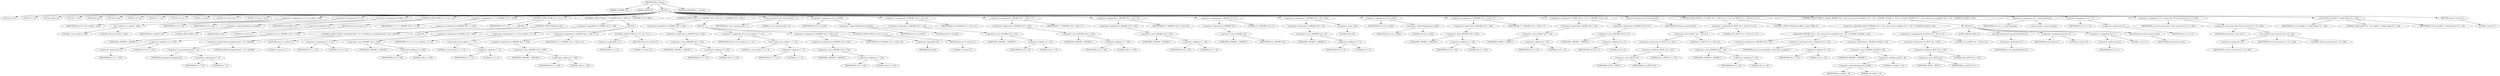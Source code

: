 digraph tftp_connect {  
"1000113" [label = "(METHOD,tftp_connect)" ]
"1000114" [label = "(PARAM,_DWORD *a1)" ]
"1000115" [label = "(PARAM,_BYTE *a2)" ]
"1000116" [label = "(BLOCK,,)" ]
"1000117" [label = "(LOCAL,v4: int)" ]
"1000118" [label = "(LOCAL,v5: int)" ]
"1000119" [label = "(LOCAL,result: int)" ]
"1000120" [label = "(LOCAL,v7: int)" ]
"1000121" [label = "(LOCAL,v8: int)" ]
"1000122" [label = "(LOCAL,v9: int)" ]
"1000123" [label = "(LOCAL,v10: int)" ]
"1000124" [label = "(LOCAL,v11: int)" ]
"1000125" [label = "(LOCAL,v12: int *)" ]
"1000126" [label = "(LOCAL,v13: int)" ]
"1000127" [label = "(LOCAL,v14: const char *)" ]
"1000128" [label = "(LOCAL,v15: char [ 128 ])" ]
"1000129" [label = "(<operator>.assignment,v4 = Curl_ccalloc(1, 336))" ]
"1000130" [label = "(IDENTIFIER,v4,v4 = Curl_ccalloc(1, 336))" ]
"1000131" [label = "(Curl_ccalloc,Curl_ccalloc(1, 336))" ]
"1000132" [label = "(LITERAL,1,Curl_ccalloc(1, 336))" ]
"1000133" [label = "(LITERAL,336,Curl_ccalloc(1, 336))" ]
"1000134" [label = "(<operator>.assignment,v5 = v4)" ]
"1000135" [label = "(IDENTIFIER,v5,v5 = v4)" ]
"1000136" [label = "(IDENTIFIER,v4,v5 = v4)" ]
"1000137" [label = "(<operator>.assignment,a1[188] = v4)" ]
"1000138" [label = "(<operator>.indirectIndexAccess,a1[188])" ]
"1000139" [label = "(IDENTIFIER,a1,a1[188] = v4)" ]
"1000140" [label = "(LITERAL,188,a1[188] = v4)" ]
"1000141" [label = "(IDENTIFIER,v4,a1[188] = v4)" ]
"1000142" [label = "(CONTROL_STRUCTURE,if ( !v4 ),if ( !v4 ))" ]
"1000143" [label = "(<operator>.logicalNot,!v4)" ]
"1000144" [label = "(IDENTIFIER,v4,!v4)" ]
"1000145" [label = "(RETURN,return 27;,return 27;)" ]
"1000146" [label = "(LITERAL,27,return 27;)" ]
"1000147" [label = "(<operator>.assignment,v7 = *(_DWORD *)(*a1 + 1576))" ]
"1000148" [label = "(IDENTIFIER,v7,v7 = *(_DWORD *)(*a1 + 1576))" ]
"1000149" [label = "(<operator>.indirection,*(_DWORD *)(*a1 + 1576))" ]
"1000150" [label = "(<operator>.cast,(_DWORD *)(*a1 + 1576))" ]
"1000151" [label = "(UNKNOWN,_DWORD *,_DWORD *)" ]
"1000152" [label = "(<operator>.addition,*a1 + 1576)" ]
"1000153" [label = "(<operator>.indirection,*a1)" ]
"1000154" [label = "(IDENTIFIER,a1,*a1 + 1576)" ]
"1000155" [label = "(LITERAL,1576,*a1 + 1576)" ]
"1000156" [label = "(CONTROL_STRUCTURE,if ( v7 ),if ( v7 ))" ]
"1000157" [label = "(IDENTIFIER,v7,if ( v7 ))" ]
"1000158" [label = "(BLOCK,,)" ]
"1000159" [label = "(CONTROL_STRUCTURE,if ( (unsigned int)(v7 - 8) > 0xFFB0 ),if ( (unsigned int)(v7 - 8) > 0xFFB0 ))" ]
"1000160" [label = "(<operator>.greaterThan,(unsigned int)(v7 - 8) > 0xFFB0)" ]
"1000161" [label = "(<operator>.cast,(unsigned int)(v7 - 8))" ]
"1000162" [label = "(UNKNOWN,unsigned int,unsigned int)" ]
"1000163" [label = "(<operator>.subtraction,v7 - 8)" ]
"1000164" [label = "(IDENTIFIER,v7,v7 - 8)" ]
"1000165" [label = "(LITERAL,8,v7 - 8)" ]
"1000166" [label = "(LITERAL,0xFFB0,(unsigned int)(v7 - 8) > 0xFFB0)" ]
"1000167" [label = "(RETURN,return 71;,return 71;)" ]
"1000168" [label = "(LITERAL,71,return 71;)" ]
"1000169" [label = "(CONTROL_STRUCTURE,else,else)" ]
"1000170" [label = "(BLOCK,,)" ]
"1000171" [label = "(<operator>.assignment,v7 = 512)" ]
"1000172" [label = "(IDENTIFIER,v7,v7 = 512)" ]
"1000173" [label = "(LITERAL,512,v7 = 512)" ]
"1000174" [label = "(CONTROL_STRUCTURE,if ( !*(_DWORD *)(v4 + 328) ),if ( !*(_DWORD *)(v4 + 328) ))" ]
"1000175" [label = "(<operator>.logicalNot,!*(_DWORD *)(v4 + 328))" ]
"1000176" [label = "(<operator>.indirection,*(_DWORD *)(v4 + 328))" ]
"1000177" [label = "(<operator>.cast,(_DWORD *)(v4 + 328))" ]
"1000178" [label = "(UNKNOWN,_DWORD *,_DWORD *)" ]
"1000179" [label = "(<operator>.addition,v4 + 328)" ]
"1000180" [label = "(IDENTIFIER,v4,v4 + 328)" ]
"1000181" [label = "(LITERAL,328,v4 + 328)" ]
"1000182" [label = "(BLOCK,,)" ]
"1000183" [label = "(<operator>.assignment,v11 = Curl_ccalloc(1, v7 + 4))" ]
"1000184" [label = "(IDENTIFIER,v11,v11 = Curl_ccalloc(1, v7 + 4))" ]
"1000185" [label = "(Curl_ccalloc,Curl_ccalloc(1, v7 + 4))" ]
"1000186" [label = "(LITERAL,1,Curl_ccalloc(1, v7 + 4))" ]
"1000187" [label = "(<operator>.addition,v7 + 4)" ]
"1000188" [label = "(IDENTIFIER,v7,v7 + 4)" ]
"1000189" [label = "(LITERAL,4,v7 + 4)" ]
"1000190" [label = "(<operator>.assignment,*(_DWORD *)(v5 + 328) = v11)" ]
"1000191" [label = "(<operator>.indirection,*(_DWORD *)(v5 + 328))" ]
"1000192" [label = "(<operator>.cast,(_DWORD *)(v5 + 328))" ]
"1000193" [label = "(UNKNOWN,_DWORD *,_DWORD *)" ]
"1000194" [label = "(<operator>.addition,v5 + 328)" ]
"1000195" [label = "(IDENTIFIER,v5,v5 + 328)" ]
"1000196" [label = "(LITERAL,328,v5 + 328)" ]
"1000197" [label = "(IDENTIFIER,v11,*(_DWORD *)(v5 + 328) = v11)" ]
"1000198" [label = "(CONTROL_STRUCTURE,if ( !v11 ),if ( !v11 ))" ]
"1000199" [label = "(<operator>.logicalNot,!v11)" ]
"1000200" [label = "(IDENTIFIER,v11,!v11)" ]
"1000201" [label = "(RETURN,return 27;,return 27;)" ]
"1000202" [label = "(LITERAL,27,return 27;)" ]
"1000203" [label = "(CONTROL_STRUCTURE,if ( !*(_DWORD *)(v5 + 332) ),if ( !*(_DWORD *)(v5 + 332) ))" ]
"1000204" [label = "(<operator>.logicalNot,!*(_DWORD *)(v5 + 332))" ]
"1000205" [label = "(<operator>.indirection,*(_DWORD *)(v5 + 332))" ]
"1000206" [label = "(<operator>.cast,(_DWORD *)(v5 + 332))" ]
"1000207" [label = "(UNKNOWN,_DWORD *,_DWORD *)" ]
"1000208" [label = "(<operator>.addition,v5 + 332)" ]
"1000209" [label = "(IDENTIFIER,v5,v5 + 332)" ]
"1000210" [label = "(LITERAL,332,v5 + 332)" ]
"1000211" [label = "(BLOCK,,)" ]
"1000212" [label = "(<operator>.assignment,v8 = Curl_ccalloc(1, v7 + 4))" ]
"1000213" [label = "(IDENTIFIER,v8,v8 = Curl_ccalloc(1, v7 + 4))" ]
"1000214" [label = "(Curl_ccalloc,Curl_ccalloc(1, v7 + 4))" ]
"1000215" [label = "(LITERAL,1,Curl_ccalloc(1, v7 + 4))" ]
"1000216" [label = "(<operator>.addition,v7 + 4)" ]
"1000217" [label = "(IDENTIFIER,v7,v7 + 4)" ]
"1000218" [label = "(LITERAL,4,v7 + 4)" ]
"1000219" [label = "(<operator>.assignment,*(_DWORD *)(v5 + 332) = v8)" ]
"1000220" [label = "(<operator>.indirection,*(_DWORD *)(v5 + 332))" ]
"1000221" [label = "(<operator>.cast,(_DWORD *)(v5 + 332))" ]
"1000222" [label = "(UNKNOWN,_DWORD *,_DWORD *)" ]
"1000223" [label = "(<operator>.addition,v5 + 332)" ]
"1000224" [label = "(IDENTIFIER,v5,v5 + 332)" ]
"1000225" [label = "(LITERAL,332,v5 + 332)" ]
"1000226" [label = "(IDENTIFIER,v8,*(_DWORD *)(v5 + 332) = v8)" ]
"1000227" [label = "(CONTROL_STRUCTURE,if ( !v8 ),if ( !v8 ))" ]
"1000228" [label = "(<operator>.logicalNot,!v8)" ]
"1000229" [label = "(IDENTIFIER,v8,!v8)" ]
"1000230" [label = "(RETURN,return 27;,return 27;)" ]
"1000231" [label = "(LITERAL,27,return 27;)" ]
"1000232" [label = "(Curl_conncontrol,Curl_conncontrol(a1, 1))" ]
"1000233" [label = "(IDENTIFIER,a1,Curl_conncontrol(a1, 1))" ]
"1000234" [label = "(LITERAL,1,Curl_conncontrol(a1, 1))" ]
"1000235" [label = "(<operator>.assignment,v9 = a1[105])" ]
"1000236" [label = "(IDENTIFIER,v9,v9 = a1[105])" ]
"1000237" [label = "(<operator>.indirectIndexAccess,a1[105])" ]
"1000238" [label = "(IDENTIFIER,a1,v9 = a1[105])" ]
"1000239" [label = "(LITERAL,105,v9 = a1[105])" ]
"1000240" [label = "(<operator>.assignment,*(_DWORD *)(v5 + 16) = a1)" ]
"1000241" [label = "(<operator>.indirection,*(_DWORD *)(v5 + 16))" ]
"1000242" [label = "(<operator>.cast,(_DWORD *)(v5 + 16))" ]
"1000243" [label = "(UNKNOWN,_DWORD *,_DWORD *)" ]
"1000244" [label = "(<operator>.addition,v5 + 16)" ]
"1000245" [label = "(IDENTIFIER,v5,v5 + 16)" ]
"1000246" [label = "(LITERAL,16,v5 + 16)" ]
"1000247" [label = "(IDENTIFIER,a1,*(_DWORD *)(v5 + 16) = a1)" ]
"1000248" [label = "(<operator>.assignment,*(_DWORD *)(v5 + 320) = v7)" ]
"1000249" [label = "(<operator>.indirection,*(_DWORD *)(v5 + 320))" ]
"1000250" [label = "(<operator>.cast,(_DWORD *)(v5 + 320))" ]
"1000251" [label = "(UNKNOWN,_DWORD *,_DWORD *)" ]
"1000252" [label = "(<operator>.addition,v5 + 320)" ]
"1000253" [label = "(IDENTIFIER,v5,v5 + 320)" ]
"1000254" [label = "(LITERAL,320,v5 + 320)" ]
"1000255" [label = "(IDENTIFIER,v7,*(_DWORD *)(v5 + 320) = v7)" ]
"1000256" [label = "(<operator>.assignment,*(_DWORD *)(v5 + 20) = v9)" ]
"1000257" [label = "(<operator>.indirection,*(_DWORD *)(v5 + 20))" ]
"1000258" [label = "(<operator>.cast,(_DWORD *)(v5 + 20))" ]
"1000259" [label = "(UNKNOWN,_DWORD *,_DWORD *)" ]
"1000260" [label = "(<operator>.addition,v5 + 20)" ]
"1000261" [label = "(IDENTIFIER,v5,v5 + 20)" ]
"1000262" [label = "(LITERAL,20,v5 + 20)" ]
"1000263" [label = "(IDENTIFIER,v9,*(_DWORD *)(v5 + 20) = v9)" ]
"1000264" [label = "(<operator>.assignment,*(_DWORD *)v5 = 0)" ]
"1000265" [label = "(<operator>.indirection,*(_DWORD *)v5)" ]
"1000266" [label = "(<operator>.cast,(_DWORD *)v5)" ]
"1000267" [label = "(UNKNOWN,_DWORD *,_DWORD *)" ]
"1000268" [label = "(IDENTIFIER,v5,(_DWORD *)v5)" ]
"1000269" [label = "(LITERAL,0,*(_DWORD *)v5 = 0)" ]
"1000270" [label = "(<operator>.assignment,*(_DWORD *)(v5 + 8) = -100)" ]
"1000271" [label = "(<operator>.indirection,*(_DWORD *)(v5 + 8))" ]
"1000272" [label = "(<operator>.cast,(_DWORD *)(v5 + 8))" ]
"1000273" [label = "(UNKNOWN,_DWORD *,_DWORD *)" ]
"1000274" [label = "(<operator>.addition,v5 + 8)" ]
"1000275" [label = "(IDENTIFIER,v5,v5 + 8)" ]
"1000276" [label = "(LITERAL,8,v5 + 8)" ]
"1000277" [label = "(<operator>.minus,-100)" ]
"1000278" [label = "(LITERAL,100,-100)" ]
"1000279" [label = "(<operator>.assignment,v10 = a1[20])" ]
"1000280" [label = "(IDENTIFIER,v10,v10 = a1[20])" ]
"1000281" [label = "(<operator>.indirectIndexAccess,a1[20])" ]
"1000282" [label = "(IDENTIFIER,a1,v10 = a1[20])" ]
"1000283" [label = "(LITERAL,20,v10 = a1[20])" ]
"1000284" [label = "(<operator>.assignment,*(_DWORD *)(v5 + 324) = v7)" ]
"1000285" [label = "(<operator>.indirection,*(_DWORD *)(v5 + 324))" ]
"1000286" [label = "(<operator>.cast,(_DWORD *)(v5 + 324))" ]
"1000287" [label = "(UNKNOWN,_DWORD *,_DWORD *)" ]
"1000288" [label = "(<operator>.addition,v5 + 324)" ]
"1000289" [label = "(IDENTIFIER,v5,v5 + 324)" ]
"1000290" [label = "(LITERAL,324,v5 + 324)" ]
"1000291" [label = "(IDENTIFIER,v7,*(_DWORD *)(v5 + 324) = v7)" ]
"1000292" [label = "(<operator>.assignment,*(_WORD *)(v5 + 52) = *(_DWORD *)(v10 + 4))" ]
"1000293" [label = "(<operator>.indirection,*(_WORD *)(v5 + 52))" ]
"1000294" [label = "(<operator>.cast,(_WORD *)(v5 + 52))" ]
"1000295" [label = "(UNKNOWN,_WORD *,_WORD *)" ]
"1000296" [label = "(<operator>.addition,v5 + 52)" ]
"1000297" [label = "(IDENTIFIER,v5,v5 + 52)" ]
"1000298" [label = "(LITERAL,52,v5 + 52)" ]
"1000299" [label = "(<operator>.indirection,*(_DWORD *)(v10 + 4))" ]
"1000300" [label = "(<operator>.cast,(_DWORD *)(v10 + 4))" ]
"1000301" [label = "(UNKNOWN,_DWORD *,_DWORD *)" ]
"1000302" [label = "(<operator>.addition,v10 + 4)" ]
"1000303" [label = "(IDENTIFIER,v10,v10 + 4)" ]
"1000304" [label = "(LITERAL,4,v10 + 4)" ]
"1000305" [label = "(tftp_set_timeouts,tftp_set_timeouts(v5))" ]
"1000306" [label = "(IDENTIFIER,v5,tftp_set_timeouts(v5))" ]
"1000307" [label = "(CONTROL_STRUCTURE,if ( (*((_BYTE *)a1 + 591) & 2) != 0 ),if ( (*((_BYTE *)a1 + 591) & 2) != 0 ))" ]
"1000308" [label = "(<operator>.notEquals,(*((_BYTE *)a1 + 591) & 2) != 0)" ]
"1000309" [label = "(<operator>.and,*((_BYTE *)a1 + 591) & 2)" ]
"1000310" [label = "(<operator>.indirection,*((_BYTE *)a1 + 591))" ]
"1000311" [label = "(<operator>.addition,(_BYTE *)a1 + 591)" ]
"1000312" [label = "(<operator>.cast,(_BYTE *)a1)" ]
"1000313" [label = "(UNKNOWN,_BYTE *,_BYTE *)" ]
"1000314" [label = "(IDENTIFIER,a1,(_BYTE *)a1)" ]
"1000315" [label = "(LITERAL,591,(_BYTE *)a1 + 591)" ]
"1000316" [label = "(LITERAL,2,*((_BYTE *)a1 + 591) & 2)" ]
"1000317" [label = "(LITERAL,0,(*((_BYTE *)a1 + 591) & 2) != 0)" ]
"1000318" [label = "(CONTROL_STRUCTURE,goto LABEL_9;,goto LABEL_9;)" ]
"1000319" [label = "(CONTROL_STRUCTURE,if ( !bind(*(_DWORD *)(v5 + 20), (const struct sockaddr *)(v5 + 52), *(_DWORD *)(a1[20] + 16)) ),if ( !bind(*(_DWORD *)(v5 + 20), (const struct sockaddr *)(v5 + 52), *(_DWORD *)(a1[20] + 16)) ))" ]
"1000320" [label = "(<operator>.logicalNot,!bind(*(_DWORD *)(v5 + 20), (const struct sockaddr *)(v5 + 52), *(_DWORD *)(a1[20] + 16)))" ]
"1000321" [label = "(bind,bind(*(_DWORD *)(v5 + 20), (const struct sockaddr *)(v5 + 52), *(_DWORD *)(a1[20] + 16)))" ]
"1000322" [label = "(<operator>.indirection,*(_DWORD *)(v5 + 20))" ]
"1000323" [label = "(<operator>.cast,(_DWORD *)(v5 + 20))" ]
"1000324" [label = "(UNKNOWN,_DWORD *,_DWORD *)" ]
"1000325" [label = "(<operator>.addition,v5 + 20)" ]
"1000326" [label = "(IDENTIFIER,v5,v5 + 20)" ]
"1000327" [label = "(LITERAL,20,v5 + 20)" ]
"1000328" [label = "(<operator>.cast,(const struct sockaddr *)(v5 + 52))" ]
"1000329" [label = "(UNKNOWN,const struct sockaddr *,const struct sockaddr *)" ]
"1000330" [label = "(<operator>.addition,v5 + 52)" ]
"1000331" [label = "(IDENTIFIER,v5,v5 + 52)" ]
"1000332" [label = "(LITERAL,52,v5 + 52)" ]
"1000333" [label = "(<operator>.indirection,*(_DWORD *)(a1[20] + 16))" ]
"1000334" [label = "(<operator>.cast,(_DWORD *)(a1[20] + 16))" ]
"1000335" [label = "(UNKNOWN,_DWORD *,_DWORD *)" ]
"1000336" [label = "(<operator>.addition,a1[20] + 16)" ]
"1000337" [label = "(<operator>.indirectIndexAccess,a1[20])" ]
"1000338" [label = "(IDENTIFIER,a1,a1[20] + 16)" ]
"1000339" [label = "(LITERAL,20,a1[20] + 16)" ]
"1000340" [label = "(LITERAL,16,a1[20] + 16)" ]
"1000341" [label = "(BLOCK,,)" ]
"1000342" [label = "(<operators>.assignmentOr,*((_BYTE *)a1 + 591) |= 2u)" ]
"1000343" [label = "(<operator>.indirection,*((_BYTE *)a1 + 591))" ]
"1000344" [label = "(<operator>.addition,(_BYTE *)a1 + 591)" ]
"1000345" [label = "(<operator>.cast,(_BYTE *)a1)" ]
"1000346" [label = "(UNKNOWN,_BYTE *,_BYTE *)" ]
"1000347" [label = "(IDENTIFIER,a1,(_BYTE *)a1)" ]
"1000348" [label = "(LITERAL,591,(_BYTE *)a1 + 591)" ]
"1000349" [label = "(LITERAL,2u,*((_BYTE *)a1 + 591) |= 2u)" ]
"1000350" [label = "(JUMP_TARGET,LABEL_9)" ]
"1000351" [label = "(Curl_pgrsStartNow,Curl_pgrsStartNow(*a1))" ]
"1000352" [label = "(<operator>.indirection,*a1)" ]
"1000353" [label = "(IDENTIFIER,a1,Curl_pgrsStartNow(*a1))" ]
"1000354" [label = "(<operator>.assignment,result = 0)" ]
"1000355" [label = "(IDENTIFIER,result,result = 0)" ]
"1000356" [label = "(LITERAL,0,result = 0)" ]
"1000357" [label = "(<operator>.assignment,*a2 = 1)" ]
"1000358" [label = "(<operator>.indirection,*a2)" ]
"1000359" [label = "(IDENTIFIER,a2,*a2 = 1)" ]
"1000360" [label = "(LITERAL,1,*a2 = 1)" ]
"1000361" [label = "(RETURN,return result;,return result;)" ]
"1000362" [label = "(IDENTIFIER,result,return result;)" ]
"1000363" [label = "(<operator>.assignment,v12 = _errno_location())" ]
"1000364" [label = "(IDENTIFIER,v12,v12 = _errno_location())" ]
"1000365" [label = "(_errno_location,_errno_location())" ]
"1000366" [label = "(<operator>.assignment,v13 = *a1)" ]
"1000367" [label = "(IDENTIFIER,v13,v13 = *a1)" ]
"1000368" [label = "(<operator>.indirection,*a1)" ]
"1000369" [label = "(IDENTIFIER,a1,v13 = *a1)" ]
"1000370" [label = "(<operator>.assignment,v14 = (const char *)Curl_strerror(*v12, v15, 128))" ]
"1000371" [label = "(IDENTIFIER,v14,v14 = (const char *)Curl_strerror(*v12, v15, 128))" ]
"1000372" [label = "(<operator>.cast,(const char *)Curl_strerror(*v12, v15, 128))" ]
"1000373" [label = "(UNKNOWN,const char *,const char *)" ]
"1000374" [label = "(Curl_strerror,Curl_strerror(*v12, v15, 128))" ]
"1000375" [label = "(<operator>.indirection,*v12)" ]
"1000376" [label = "(IDENTIFIER,v12,Curl_strerror(*v12, v15, 128))" ]
"1000377" [label = "(IDENTIFIER,v15,Curl_strerror(*v12, v15, 128))" ]
"1000378" [label = "(LITERAL,128,Curl_strerror(*v12, v15, 128))" ]
"1000379" [label = "(Curl_failf,Curl_failf(v13, \"bind() failed; %s\", v14))" ]
"1000380" [label = "(IDENTIFIER,v13,Curl_failf(v13, \"bind() failed; %s\", v14))" ]
"1000381" [label = "(LITERAL,\"bind() failed; %s\",Curl_failf(v13, \"bind() failed; %s\", v14))" ]
"1000382" [label = "(IDENTIFIER,v14,Curl_failf(v13, \"bind() failed; %s\", v14))" ]
"1000383" [label = "(RETURN,return 7;,return 7;)" ]
"1000384" [label = "(LITERAL,7,return 7;)" ]
"1000385" [label = "(METHOD_RETURN,int __fastcall)" ]
  "1000113" -> "1000114" 
  "1000113" -> "1000115" 
  "1000113" -> "1000116" 
  "1000113" -> "1000385" 
  "1000116" -> "1000117" 
  "1000116" -> "1000118" 
  "1000116" -> "1000119" 
  "1000116" -> "1000120" 
  "1000116" -> "1000121" 
  "1000116" -> "1000122" 
  "1000116" -> "1000123" 
  "1000116" -> "1000124" 
  "1000116" -> "1000125" 
  "1000116" -> "1000126" 
  "1000116" -> "1000127" 
  "1000116" -> "1000128" 
  "1000116" -> "1000129" 
  "1000116" -> "1000134" 
  "1000116" -> "1000137" 
  "1000116" -> "1000142" 
  "1000116" -> "1000147" 
  "1000116" -> "1000156" 
  "1000116" -> "1000174" 
  "1000116" -> "1000203" 
  "1000116" -> "1000232" 
  "1000116" -> "1000235" 
  "1000116" -> "1000240" 
  "1000116" -> "1000248" 
  "1000116" -> "1000256" 
  "1000116" -> "1000264" 
  "1000116" -> "1000270" 
  "1000116" -> "1000279" 
  "1000116" -> "1000284" 
  "1000116" -> "1000292" 
  "1000116" -> "1000305" 
  "1000116" -> "1000307" 
  "1000116" -> "1000319" 
  "1000116" -> "1000363" 
  "1000116" -> "1000366" 
  "1000116" -> "1000370" 
  "1000116" -> "1000379" 
  "1000116" -> "1000383" 
  "1000129" -> "1000130" 
  "1000129" -> "1000131" 
  "1000131" -> "1000132" 
  "1000131" -> "1000133" 
  "1000134" -> "1000135" 
  "1000134" -> "1000136" 
  "1000137" -> "1000138" 
  "1000137" -> "1000141" 
  "1000138" -> "1000139" 
  "1000138" -> "1000140" 
  "1000142" -> "1000143" 
  "1000142" -> "1000145" 
  "1000143" -> "1000144" 
  "1000145" -> "1000146" 
  "1000147" -> "1000148" 
  "1000147" -> "1000149" 
  "1000149" -> "1000150" 
  "1000150" -> "1000151" 
  "1000150" -> "1000152" 
  "1000152" -> "1000153" 
  "1000152" -> "1000155" 
  "1000153" -> "1000154" 
  "1000156" -> "1000157" 
  "1000156" -> "1000158" 
  "1000156" -> "1000169" 
  "1000158" -> "1000159" 
  "1000159" -> "1000160" 
  "1000159" -> "1000167" 
  "1000160" -> "1000161" 
  "1000160" -> "1000166" 
  "1000161" -> "1000162" 
  "1000161" -> "1000163" 
  "1000163" -> "1000164" 
  "1000163" -> "1000165" 
  "1000167" -> "1000168" 
  "1000169" -> "1000170" 
  "1000170" -> "1000171" 
  "1000171" -> "1000172" 
  "1000171" -> "1000173" 
  "1000174" -> "1000175" 
  "1000174" -> "1000182" 
  "1000175" -> "1000176" 
  "1000176" -> "1000177" 
  "1000177" -> "1000178" 
  "1000177" -> "1000179" 
  "1000179" -> "1000180" 
  "1000179" -> "1000181" 
  "1000182" -> "1000183" 
  "1000182" -> "1000190" 
  "1000182" -> "1000198" 
  "1000183" -> "1000184" 
  "1000183" -> "1000185" 
  "1000185" -> "1000186" 
  "1000185" -> "1000187" 
  "1000187" -> "1000188" 
  "1000187" -> "1000189" 
  "1000190" -> "1000191" 
  "1000190" -> "1000197" 
  "1000191" -> "1000192" 
  "1000192" -> "1000193" 
  "1000192" -> "1000194" 
  "1000194" -> "1000195" 
  "1000194" -> "1000196" 
  "1000198" -> "1000199" 
  "1000198" -> "1000201" 
  "1000199" -> "1000200" 
  "1000201" -> "1000202" 
  "1000203" -> "1000204" 
  "1000203" -> "1000211" 
  "1000204" -> "1000205" 
  "1000205" -> "1000206" 
  "1000206" -> "1000207" 
  "1000206" -> "1000208" 
  "1000208" -> "1000209" 
  "1000208" -> "1000210" 
  "1000211" -> "1000212" 
  "1000211" -> "1000219" 
  "1000211" -> "1000227" 
  "1000212" -> "1000213" 
  "1000212" -> "1000214" 
  "1000214" -> "1000215" 
  "1000214" -> "1000216" 
  "1000216" -> "1000217" 
  "1000216" -> "1000218" 
  "1000219" -> "1000220" 
  "1000219" -> "1000226" 
  "1000220" -> "1000221" 
  "1000221" -> "1000222" 
  "1000221" -> "1000223" 
  "1000223" -> "1000224" 
  "1000223" -> "1000225" 
  "1000227" -> "1000228" 
  "1000227" -> "1000230" 
  "1000228" -> "1000229" 
  "1000230" -> "1000231" 
  "1000232" -> "1000233" 
  "1000232" -> "1000234" 
  "1000235" -> "1000236" 
  "1000235" -> "1000237" 
  "1000237" -> "1000238" 
  "1000237" -> "1000239" 
  "1000240" -> "1000241" 
  "1000240" -> "1000247" 
  "1000241" -> "1000242" 
  "1000242" -> "1000243" 
  "1000242" -> "1000244" 
  "1000244" -> "1000245" 
  "1000244" -> "1000246" 
  "1000248" -> "1000249" 
  "1000248" -> "1000255" 
  "1000249" -> "1000250" 
  "1000250" -> "1000251" 
  "1000250" -> "1000252" 
  "1000252" -> "1000253" 
  "1000252" -> "1000254" 
  "1000256" -> "1000257" 
  "1000256" -> "1000263" 
  "1000257" -> "1000258" 
  "1000258" -> "1000259" 
  "1000258" -> "1000260" 
  "1000260" -> "1000261" 
  "1000260" -> "1000262" 
  "1000264" -> "1000265" 
  "1000264" -> "1000269" 
  "1000265" -> "1000266" 
  "1000266" -> "1000267" 
  "1000266" -> "1000268" 
  "1000270" -> "1000271" 
  "1000270" -> "1000277" 
  "1000271" -> "1000272" 
  "1000272" -> "1000273" 
  "1000272" -> "1000274" 
  "1000274" -> "1000275" 
  "1000274" -> "1000276" 
  "1000277" -> "1000278" 
  "1000279" -> "1000280" 
  "1000279" -> "1000281" 
  "1000281" -> "1000282" 
  "1000281" -> "1000283" 
  "1000284" -> "1000285" 
  "1000284" -> "1000291" 
  "1000285" -> "1000286" 
  "1000286" -> "1000287" 
  "1000286" -> "1000288" 
  "1000288" -> "1000289" 
  "1000288" -> "1000290" 
  "1000292" -> "1000293" 
  "1000292" -> "1000299" 
  "1000293" -> "1000294" 
  "1000294" -> "1000295" 
  "1000294" -> "1000296" 
  "1000296" -> "1000297" 
  "1000296" -> "1000298" 
  "1000299" -> "1000300" 
  "1000300" -> "1000301" 
  "1000300" -> "1000302" 
  "1000302" -> "1000303" 
  "1000302" -> "1000304" 
  "1000305" -> "1000306" 
  "1000307" -> "1000308" 
  "1000307" -> "1000318" 
  "1000308" -> "1000309" 
  "1000308" -> "1000317" 
  "1000309" -> "1000310" 
  "1000309" -> "1000316" 
  "1000310" -> "1000311" 
  "1000311" -> "1000312" 
  "1000311" -> "1000315" 
  "1000312" -> "1000313" 
  "1000312" -> "1000314" 
  "1000319" -> "1000320" 
  "1000319" -> "1000341" 
  "1000320" -> "1000321" 
  "1000321" -> "1000322" 
  "1000321" -> "1000328" 
  "1000321" -> "1000333" 
  "1000322" -> "1000323" 
  "1000323" -> "1000324" 
  "1000323" -> "1000325" 
  "1000325" -> "1000326" 
  "1000325" -> "1000327" 
  "1000328" -> "1000329" 
  "1000328" -> "1000330" 
  "1000330" -> "1000331" 
  "1000330" -> "1000332" 
  "1000333" -> "1000334" 
  "1000334" -> "1000335" 
  "1000334" -> "1000336" 
  "1000336" -> "1000337" 
  "1000336" -> "1000340" 
  "1000337" -> "1000338" 
  "1000337" -> "1000339" 
  "1000341" -> "1000342" 
  "1000341" -> "1000350" 
  "1000341" -> "1000351" 
  "1000341" -> "1000354" 
  "1000341" -> "1000357" 
  "1000341" -> "1000361" 
  "1000342" -> "1000343" 
  "1000342" -> "1000349" 
  "1000343" -> "1000344" 
  "1000344" -> "1000345" 
  "1000344" -> "1000348" 
  "1000345" -> "1000346" 
  "1000345" -> "1000347" 
  "1000351" -> "1000352" 
  "1000352" -> "1000353" 
  "1000354" -> "1000355" 
  "1000354" -> "1000356" 
  "1000357" -> "1000358" 
  "1000357" -> "1000360" 
  "1000358" -> "1000359" 
  "1000361" -> "1000362" 
  "1000363" -> "1000364" 
  "1000363" -> "1000365" 
  "1000366" -> "1000367" 
  "1000366" -> "1000368" 
  "1000368" -> "1000369" 
  "1000370" -> "1000371" 
  "1000370" -> "1000372" 
  "1000372" -> "1000373" 
  "1000372" -> "1000374" 
  "1000374" -> "1000375" 
  "1000374" -> "1000377" 
  "1000374" -> "1000378" 
  "1000375" -> "1000376" 
  "1000379" -> "1000380" 
  "1000379" -> "1000381" 
  "1000379" -> "1000382" 
  "1000383" -> "1000384" 
}
